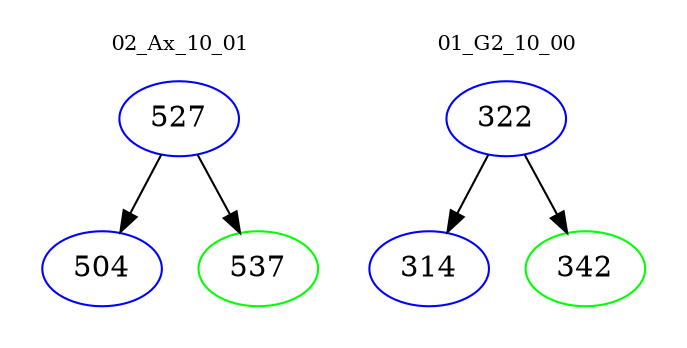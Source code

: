 digraph{
subgraph cluster_0 {
color = white
label = "02_Ax_10_01";
fontsize=10;
T0_527 [label="527", color="blue"]
T0_527 -> T0_504 [color="black"]
T0_504 [label="504", color="blue"]
T0_527 -> T0_537 [color="black"]
T0_537 [label="537", color="green"]
}
subgraph cluster_1 {
color = white
label = "01_G2_10_00";
fontsize=10;
T1_322 [label="322", color="blue"]
T1_322 -> T1_314 [color="black"]
T1_314 [label="314", color="blue"]
T1_322 -> T1_342 [color="black"]
T1_342 [label="342", color="green"]
}
}
